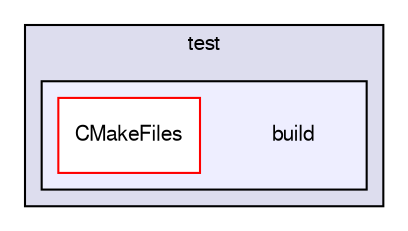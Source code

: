 digraph "/var/lib/jenkins/workspace/kaa_public/client/client-multi/client-cpp/test/build" {
  bgcolor=transparent;
  compound=true
  node [ fontsize="10", fontname="FreeSans"];
  edge [ labelfontsize="10", labelfontname="FreeSans"];
  subgraph clusterdir_90093dac977d6cfeb7a8194940d24132 {
    graph [ bgcolor="#ddddee", pencolor="black", label="test" fontname="FreeSans", fontsize="10", URL="dir_90093dac977d6cfeb7a8194940d24132.html"]
  subgraph clusterdir_cd13ab9f542fad01f89d0b85f7d8529e {
    graph [ bgcolor="#eeeeff", pencolor="black", label="" URL="dir_cd13ab9f542fad01f89d0b85f7d8529e.html"];
    dir_cd13ab9f542fad01f89d0b85f7d8529e [shape=plaintext label="build"];
    dir_eef2e9a09056c8b0d5bf75978ef527bb [shape=box label="CMakeFiles" color="red" fillcolor="white" style="filled" URL="dir_eef2e9a09056c8b0d5bf75978ef527bb.html"];
  }
  }
}
